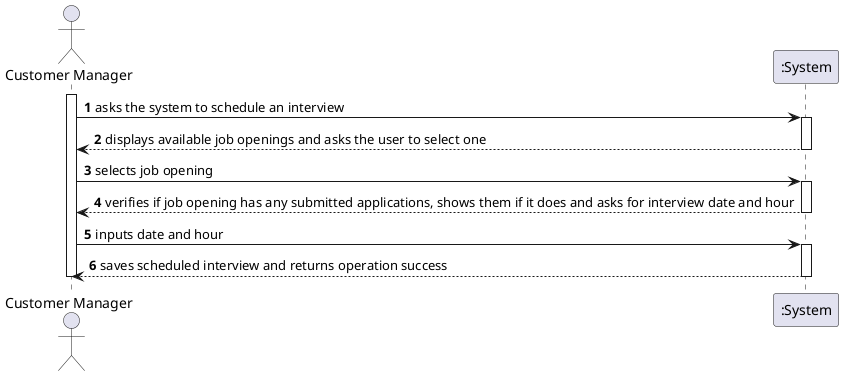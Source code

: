 @startuml US1014_SSD

autonumber

actor Manager as "Customer Manager"

activate Manager

Manager -> ":System" : asks the system to schedule an interview
activate ":System"

":System" --> Manager : displays available job openings and asks the user to select one
deactivate ":System"

Manager -> ":System" : selects job opening
activate ":System"

":System" --> Manager : verifies if job opening has any submitted applications, shows them if it does and asks for interview date and hour
deactivate ":System"

Manager -> ":System" : inputs date and hour
activate ":System"

":System" --> Manager : saves scheduled interview and returns operation success
deactivate ":System"

deactivate Manager

@enduml
